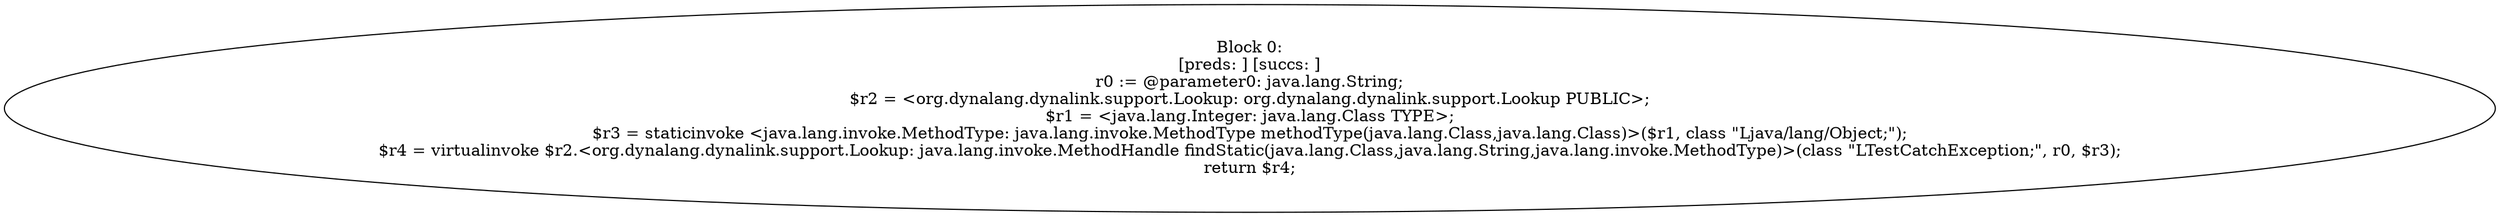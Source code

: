 digraph "unitGraph" {
    "Block 0:
[preds: ] [succs: ]
r0 := @parameter0: java.lang.String;
$r2 = <org.dynalang.dynalink.support.Lookup: org.dynalang.dynalink.support.Lookup PUBLIC>;
$r1 = <java.lang.Integer: java.lang.Class TYPE>;
$r3 = staticinvoke <java.lang.invoke.MethodType: java.lang.invoke.MethodType methodType(java.lang.Class,java.lang.Class)>($r1, class \"Ljava/lang/Object;\");
$r4 = virtualinvoke $r2.<org.dynalang.dynalink.support.Lookup: java.lang.invoke.MethodHandle findStatic(java.lang.Class,java.lang.String,java.lang.invoke.MethodType)>(class \"LTestCatchException;\", r0, $r3);
return $r4;
"
}
